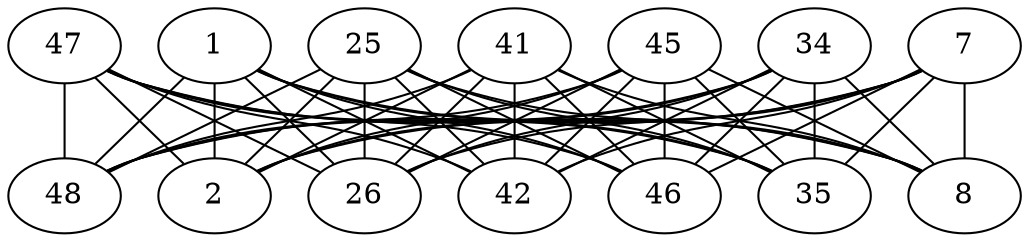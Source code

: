 graph {
	1 [label=1]
	1 -- 2
	1 -- 26
	1 -- 42
	1 -- 46
	1 -- 35
	1 -- 8
	1 -- 48
	25 [label=25]
	25 -- 2
	25 -- 26
	25 -- 42
	25 -- 46
	25 -- 35
	25 -- 8
	25 -- 48
	41 [label=41]
	41 -- 2
	41 -- 26
	41 -- 42
	41 -- 46
	41 -- 35
	41 -- 8
	41 -- 48
	45 [label=45]
	45 -- 2
	45 -- 26
	45 -- 42
	45 -- 46
	45 -- 35
	45 -- 8
	45 -- 48
	34 [label=34]
	34 -- 2
	34 -- 26
	34 -- 42
	34 -- 46
	34 -- 35
	34 -- 8
	34 -- 48
	7 [label=7]
	7 -- 2
	7 -- 26
	7 -- 42
	7 -- 46
	7 -- 35
	7 -- 8
	7 -- 48
	47 [label=47]
	47 -- 2
	47 -- 26
	47 -- 42
	47 -- 46
	47 -- 35
	47 -- 8
	47 -- 48
}
